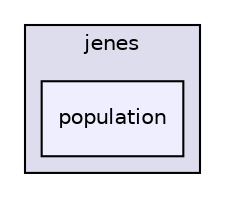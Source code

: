 digraph "C:/Users/Ayo/Desktop/jenes 2.0/src/jenes/population" {
  compound=true
  node [ fontsize="10", fontname="Helvetica"];
  edge [ labelfontsize="10", labelfontname="Helvetica"];
  subgraph clusterdir_12f2200cf1e99b3d3381c7cc6a32cc41 {
    graph [ bgcolor="#ddddee", pencolor="black", label="jenes" fontname="Helvetica", fontsize="10", URL="dir_12f2200cf1e99b3d3381c7cc6a32cc41.html"]
  dir_82c005ca2872e95e511af0dd93e9c14e [shape=box, label="population", style="filled", fillcolor="#eeeeff", pencolor="black", URL="dir_82c005ca2872e95e511af0dd93e9c14e.html"];
  }
}
